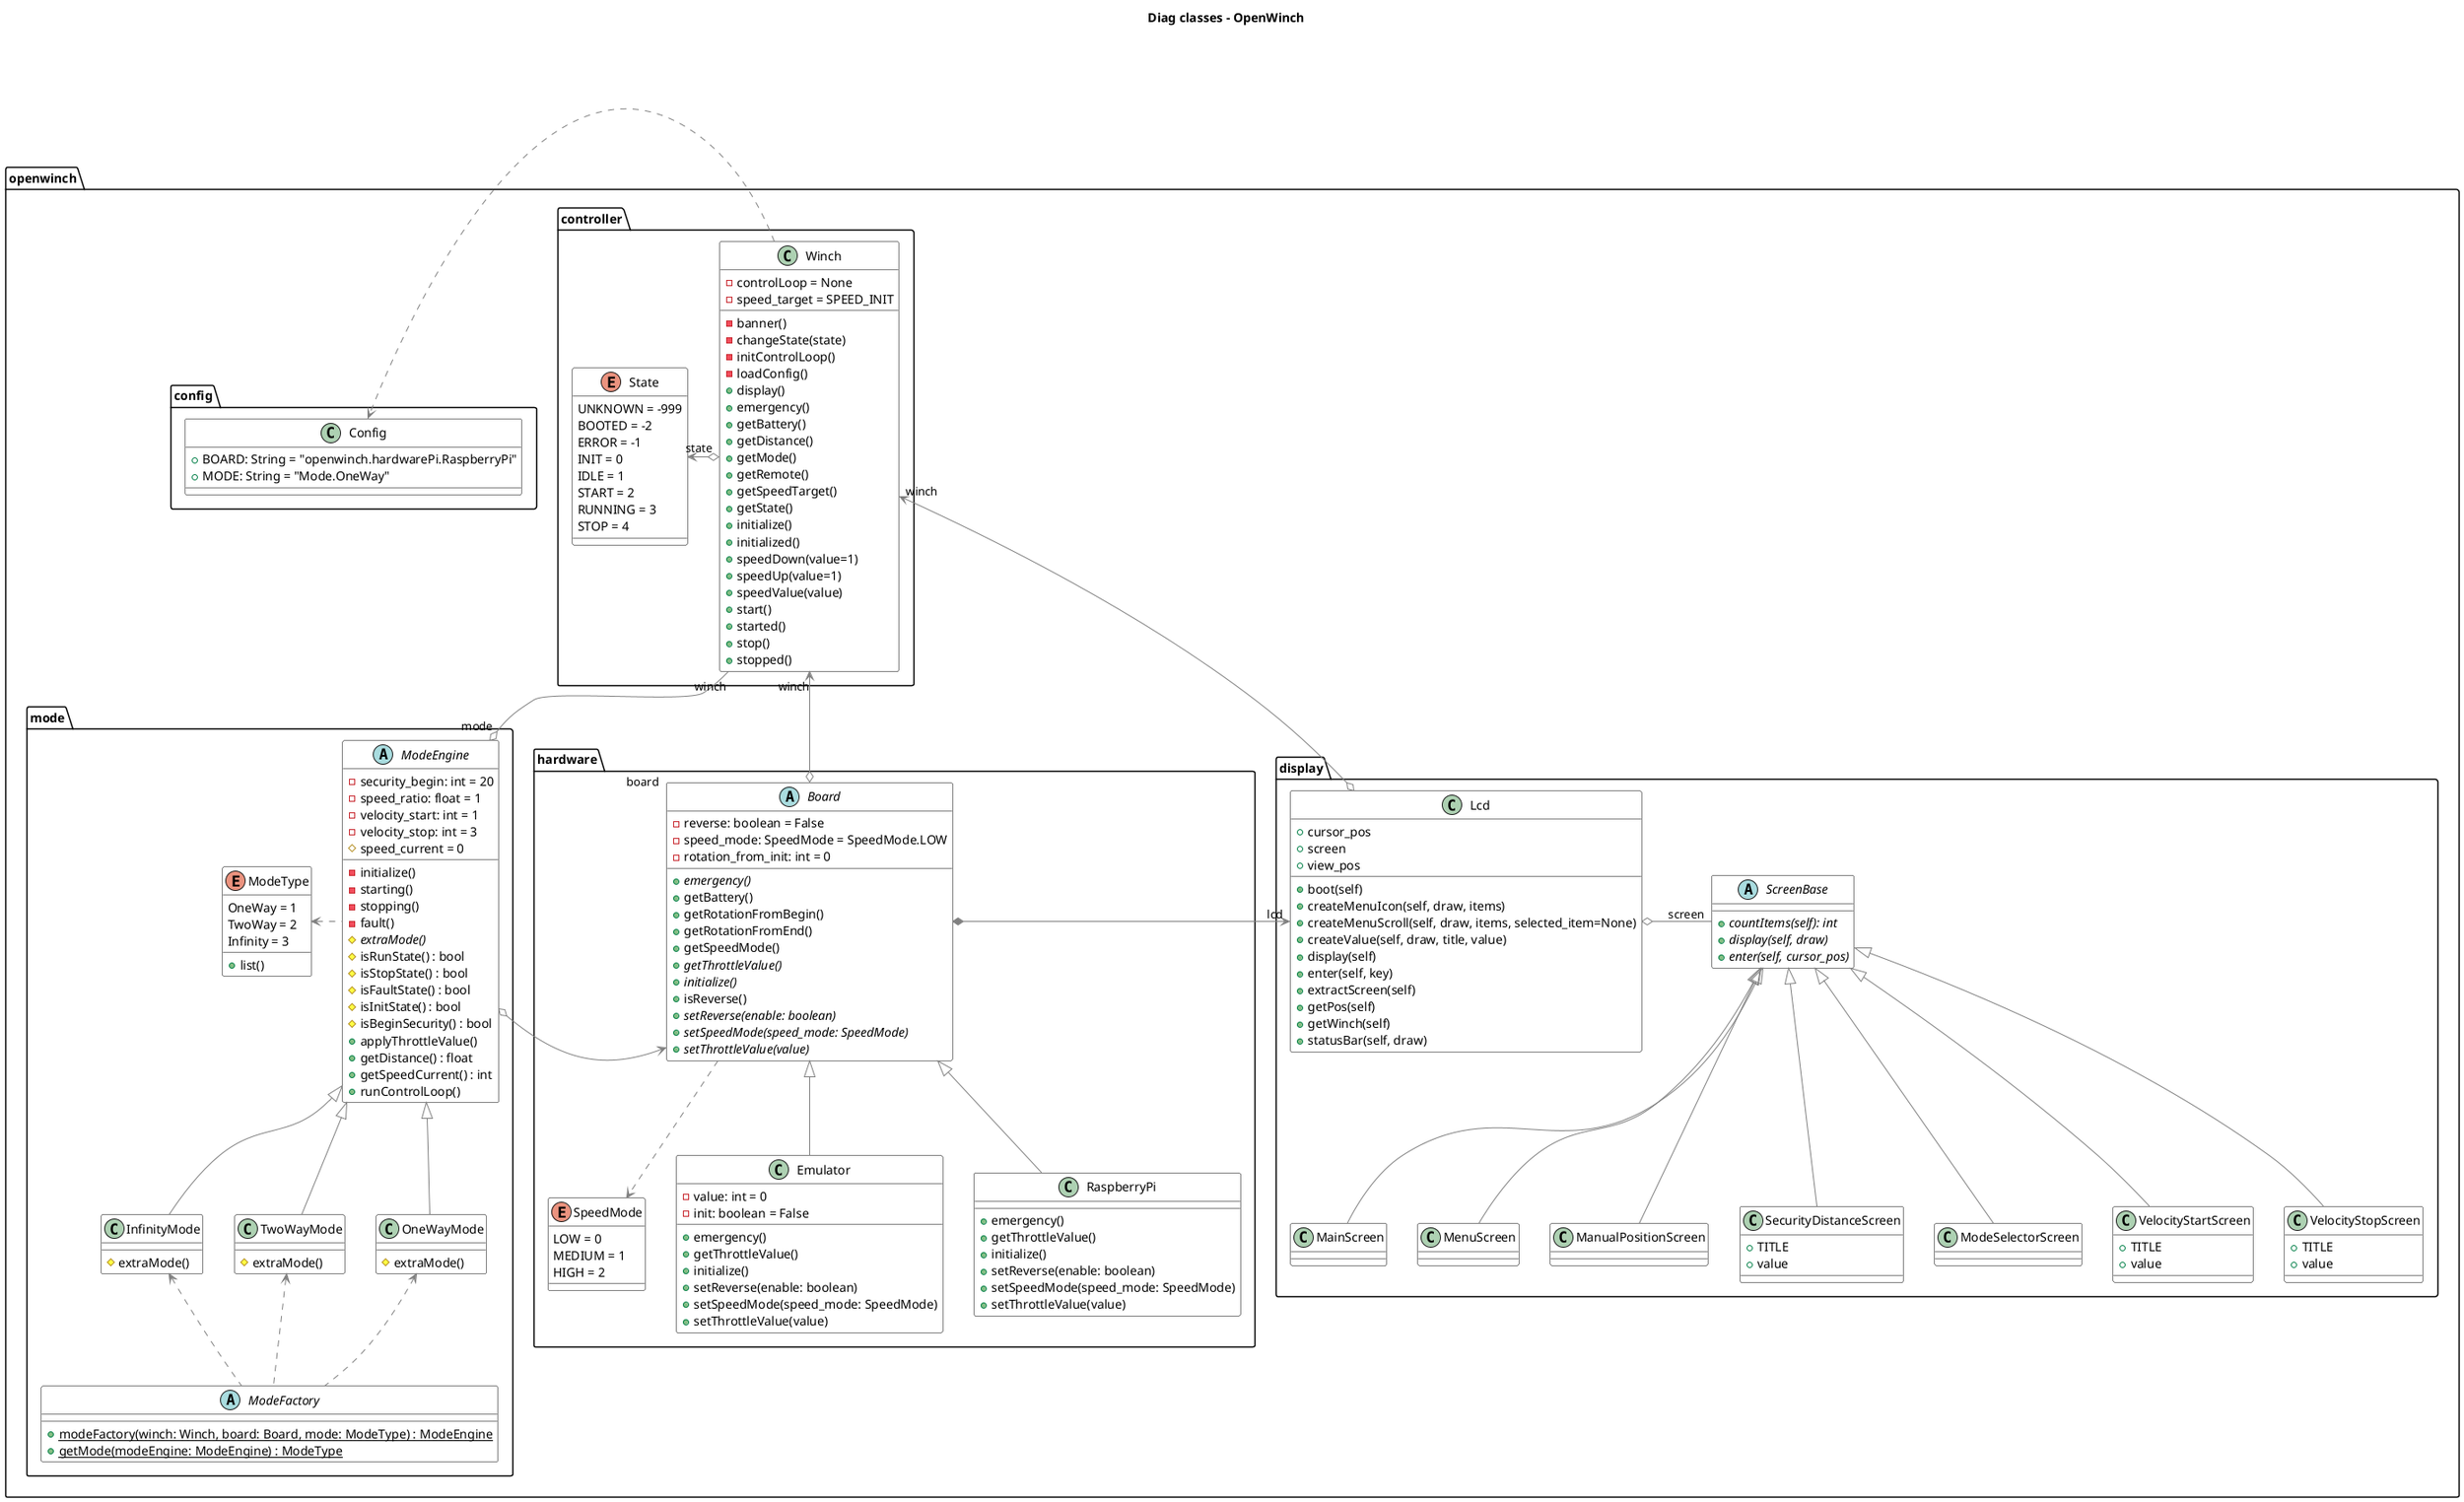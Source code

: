 @startuml

skinparam class {
    BackgroundColor White
    ArrowColor Grey
    BorderColor Black
}

title Diag classes - OpenWinch

namespace openwinch.controller {

    enum State {
        UNKNOWN = -999
        BOOTED = -2
        ERROR = -1
        INIT = 0
        IDLE = 1
        START = 2
        RUNNING = 3
        STOP = 4
    }

    class Winch {
        -controlLoop = None
        -speed_target = SPEED_INIT
        -banner()
        -changeState(state)
        -initControlLoop()
        -loadConfig()
        +display()
        +emergency()
        +getBattery()
        +getDistance()
        +getMode()
        +getRemote()
        +getSpeedTarget()
        +getState()
        +initialize()
        +initialized()
        +speedDown(value=1)
        +speedUp(value=1)
        +speedValue(value)
        +start()
        +started()
        +stop()
        +stopped()
    }

    Winch o-left-> "state" State
}

namespace openwinch.mode {

    enum ModeType {
        OneWay = 1
        TwoWay = 2
        Infinity = 3
        +list()
    }

    abstract class ModeFactory {
        {static}+modeFactory(winch: Winch, board: Board, mode: ModeType) : ModeEngine
        {static}+getMode(modeEngine: ModeEngine) : ModeType
    }

    abstract class ModeEngine {
        -security_begin: int = 20
        -speed_ratio: float = 1
        -velocity_start: int = 1
        -velocity_stop: int = 3
        #speed_current = 0
        -initialize()
        -starting()
        -stopping()
        -fault()
        {abstract}#extraMode()
        #isRunState() : bool
        #isStopState() : bool
        #isFaultState() : bool
        #isInitState() : bool
        #isBeginSecurity() : bool
        +applyThrottleValue()
        +getDistance() : float
        +getSpeedCurrent() : int
        +runControlLoop()
    }

    class OneWayMode extends ModeEngine {
        #extraMode()
    }
    class TwoWayMode extends ModeEngine{
        #extraMode()
    }
    class InfinityMode extends ModeEngine{
        #extraMode()
    }

    ModeEngine o-right-> "board" openwinch.hardware.Board
    ModeEngine "mode" o-up- "winch" openwinch.controller.Winch
    ModeEngine .left.> ModeType
    ModeFactory .up.> OneWayMode
    ModeFactory .up.> TwoWayMode
    ModeFactory .up.> InfinityMode
}

namespace openwinch.hardware {

    enum SpeedMode {
        LOW = 0
        MEDIUM = 1
        HIGH = 2
    }

    abstract class Board {
        -reverse: boolean = False
        -speed_mode: SpeedMode = SpeedMode.LOW
        -rotation_from_init: int = 0
        {abstract}+emergency()
        +getBattery()
        +getRotationFromBegin()
        +getRotationFromEnd()
        +getSpeedMode()
        {abstract}+getThrottleValue()
        {abstract}+initialize()
        +isReverse()
        {abstract}+setReverse(enable: boolean)
        {abstract}+setSpeedMode(speed_mode: SpeedMode)
        {abstract}+setThrottleValue(value)
    }

    class Emulator extends Board {
        -value: int = 0
        -init: boolean = False
        +emergency()
        +getThrottleValue()
        +initialize()
        +setReverse(enable: boolean)
        +setSpeedMode(speed_mode: SpeedMode)
        +setThrottleValue(value)
    }

    class RaspberryPi extends Board {
        +emergency()
        +getThrottleValue()
        +initialize()
        +setReverse(enable: boolean)
        +setSpeedMode(speed_mode: SpeedMode)
        +setThrottleValue(value)
    }

    Board ..> SpeedMode
    Board o-up-> "winch" openwinch.controller.Winch

}

namespace openwinch.display {

    class Lcd {
        +cursor_pos
        +screen
        +view_pos
        +boot(self)
        +createMenuIcon(self, draw, items)
        +createMenuScroll(self, draw, items, selected_item=None)
        +createValue(self, draw, title, value)
        +display(self)
        +enter(self, key)
        +extractScreen(self)
        +getPos(self)
        +getWinch(self)
        +statusBar(self, draw)
    }

    abstract class ScreenBase {
        {abstract}+countItems(self): int
        {abstract}+display(self, draw)
        {abstract}+enter(self, cursor_pos)
    }

    class MainScreen extends ScreenBase {
    }

    class MenuScreen extends ScreenBase {
    }

    class ManualPositionScreen extends ScreenBase {
    }

    class SecurityDistanceScreen extends ScreenBase {
        +TITLE
        +value
    }

    class ModeSelectorScreen extends ScreenBase {
    }

    class VelocityStartScreen extends ScreenBase {
        +TITLE
        +value
    }

    class VelocityStopScreen extends ScreenBase {
        +TITLE
        +value
    }

    openwinch.hardware.Board *-left-> "lcd" Lcd
    Lcd o-right- "screen" ScreenBase
    Lcd o-up-> "winch" openwinch.controller.Winch

}

namespace openwinch.config {
    class Config {
        +BOARD: String = "openwinch.hardwarePi.RaspberryPi"
        +MODE: String = "Mode.OneWay"
    }

    openwinch.controller.Winch .right.> Config
}

@enduml
